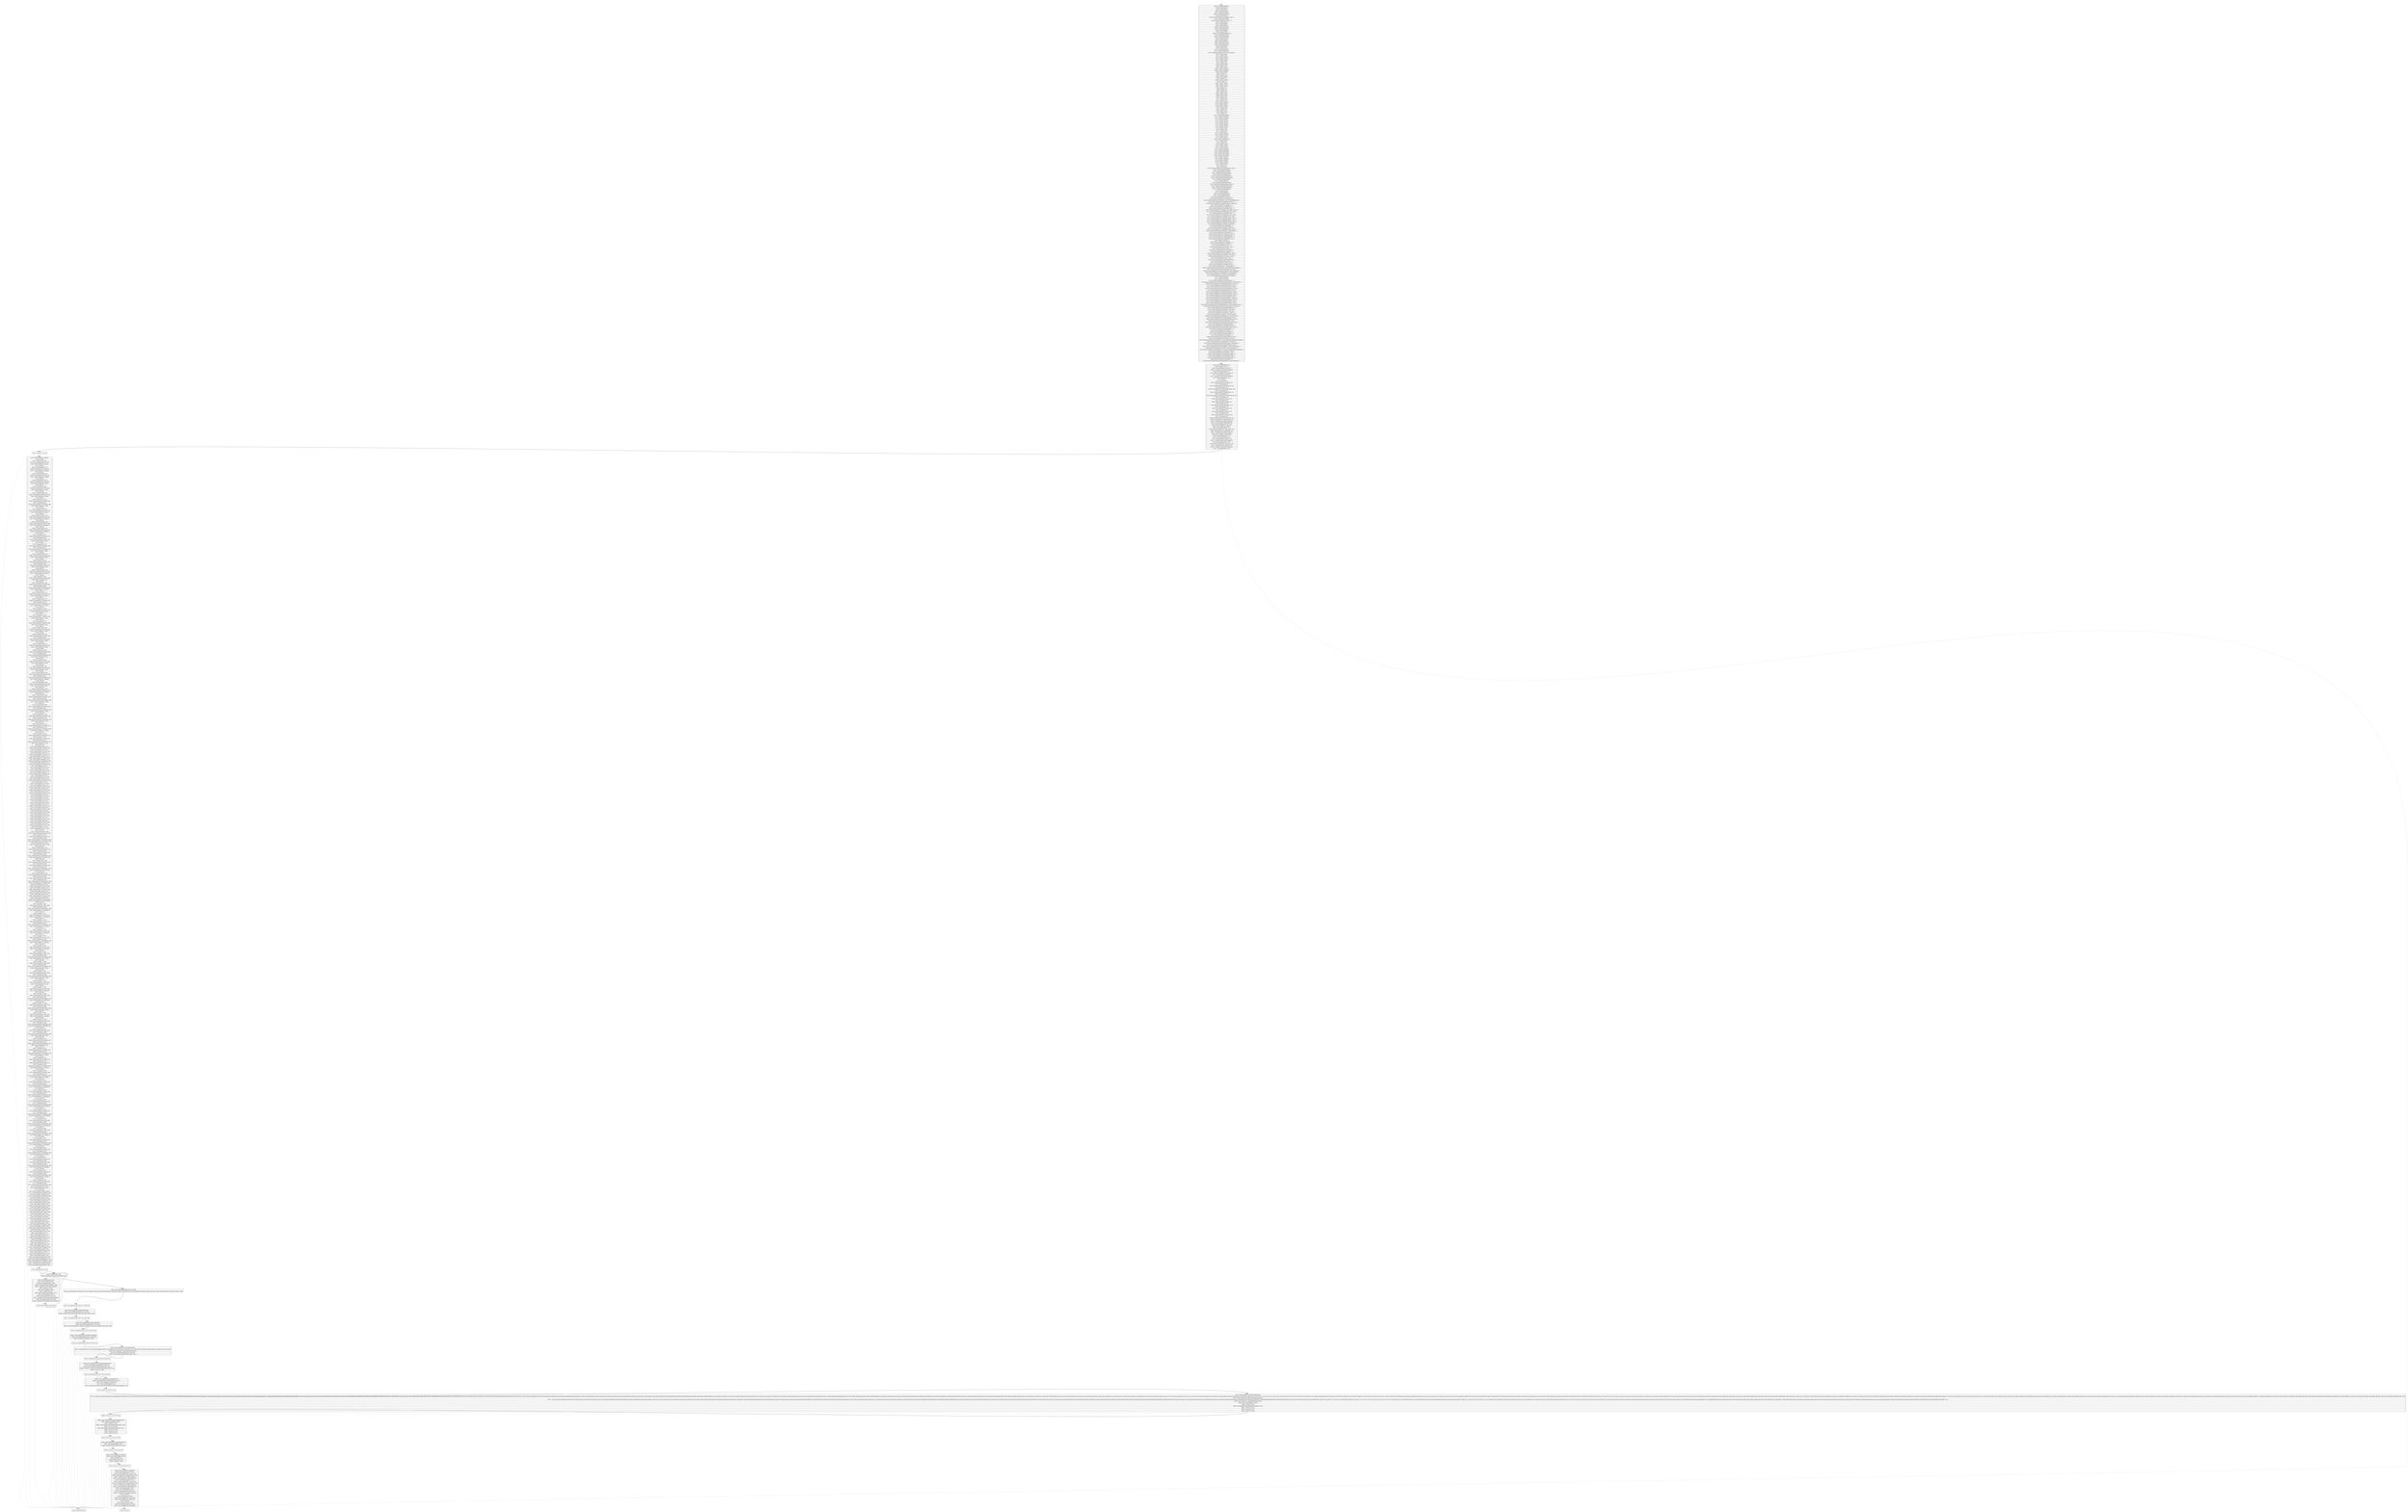 digraph {
rankdir="TD"
BB_entry282[shape=none,label=""];
BB_entry282 -> BB7537 [tailport=s, headport=n, headlabel="    7537"]
BB7537 [shape=record label="{22043: constant[undefined,v1]|22044: vardecl['options']|22045: vardecl['input']|22046: vardecl['inputLen']|22047: vardecl['sourceFile']|22048: vardecl['defaultOptions']|22049: vardecl['isArray']|22050: function-decl[function setOptions ( opts ),-]|22051: vardecl['getLineInfo']|22052: function-decl[function Token ( ),-]|22053: vardecl['tokPos']|22054: vardecl['tokStart']|22055: vardecl['tokEnd']|22056: vardecl['tokStartLoc']|22057: vardecl['tokEndLoc']|22058: vardecl['tokType']|22059: vardecl['tokVal']|22060: vardecl['tokRegexpAllowed']|22061: vardecl['tokCurLine']|22062: vardecl['tokLineStart']|22063: vardecl['lastStart']|22064: vardecl['lastEnd']|22065: vardecl['lastEndLoc']|22066: vardecl['inFunction']|22067: vardecl['inGenerator']|22068: vardecl['labels']|22069: vardecl['strict']|22070: vardecl['metParenL']|22071: vardecl['inTemplate']|22072: function-decl[function raise ( pos message ),-]|22073: vardecl['empty']|22074: vardecl['_num']|22075: vardecl['_regexp']|22076: vardecl['_string']|22077: vardecl['_name']|22078: vardecl['_eof']|22079: vardecl['_break']|22080: vardecl['_case']|22081: vardecl['_catch']|22082: vardecl['_continue']|22083: vardecl['_debugger']|22084: vardecl['_default']|22085: vardecl['_do']|22086: vardecl['_else']|22087: vardecl['_finally']|22088: vardecl['_for']|22089: vardecl['_function']|22090: vardecl['_if']|22091: vardecl['_return']|22092: vardecl['_switch']|22093: vardecl['_throw']|22094: vardecl['_try']|22095: vardecl['_var']|22096: vardecl['_let']|22097: vardecl['_const']|22098: vardecl['_while']|22099: vardecl['_with']|22100: vardecl['_new']|22101: vardecl['_this']|22102: vardecl['_class']|22103: vardecl['_extends']|22104: vardecl['_export']|22105: vardecl['_import']|22106: vardecl['_yield']|22107: vardecl['_null']|22108: vardecl['_true']|22109: vardecl['_false']|22110: vardecl['_in']|22111: vardecl['keywordTypes']|22112: vardecl['_bracketL']|22113: vardecl['_bracketR']|22114: vardecl['_braceL']|22115: vardecl['_braceR']|22116: vardecl['_parenL']|22117: vardecl['_parenR']|22118: vardecl['_comma']|22119: vardecl['_semi']|22120: vardecl['_colon']|22121: vardecl['_dot']|22122: vardecl['_ellipsis']|22123: vardecl['_question']|22124: vardecl['_arrow']|22125: vardecl['_bquote']|22126: vardecl['_dollarBraceL']|22127: vardecl['_slash']|22128: vardecl['_eq']|22129: vardecl['_assign']|22130: vardecl['_incDec']|22131: vardecl['_prefix']|22132: vardecl['_logicalOR']|22133: vardecl['_logicalAND']|22134: vardecl['_bitwiseOR']|22135: vardecl['_bitwiseXOR']|22136: vardecl['_bitwiseAND']|22137: vardecl['_equality']|22138: vardecl['_relational']|22139: vardecl['_bitShift']|22140: vardecl['_plusMin']|22141: vardecl['_modulo']|22142: vardecl['_star']|22143: vardecl['kw']|22144: function-decl[function makePredicate ( words ),-]|22145: vardecl['isReservedWord3']|22146: vardecl['isReservedWord5']|22147: vardecl['isStrictReservedWord']|22148: vardecl['isStrictBadIdWord']|22149: vardecl['ecma5AndLessKeywords']|22150: vardecl['isEcma5AndLessKeyword']|22151: vardecl['isEcma6Keyword']|22152: vardecl['isKeyword']|22153: vardecl['nonASCIIwhitespace']|22154: vardecl['nonASCIIidentifierStartChars']|22155: vardecl['nonASCIIidentifierChars']|22156: vardecl['nonASCIIidentifierStart']|22157: vardecl['nonASCIIidentifier']|22158: vardecl['newline']|22159: vardecl['lineBreak']|22160: vardecl['isIdentifierStart']|22161: vardecl['isIdentifierChar']|22162: function-decl[function Position ( ),-]|22163: function-decl[function initTokenState ( ),-]|22164: function-decl[function finishToken ( type val shouldSkipSpace ),-]|22165: function-decl[function skipBlockComment ( ),-]|22166: function-decl[function skipLineComment ( startSkip ),-]|22167: function-decl[function skipSpace ( ),-]|22168: function-decl[function readToken_dot ( ),-]|22169: function-decl[function readToken_slash ( ),-]|22170: function-decl[function readToken_mult_modulo ( code ),-]|22171: function-decl[function readToken_pipe_amp ( code ),-]|22172: function-decl[function readToken_caret ( ),-]|22173: function-decl[function readToken_plus_min ( code ),-]|22174: function-decl[function readToken_lt_gt ( code ),-]|22175: function-decl[function readToken_eq_excl ( code ),-]|22176: function-decl[function getTemplateToken ( code ),-]|22177: function-decl[function getTokenFromCode ( code ),-]|22178: function-decl[function readToken ( forceRegexp ),-]|22179: function-decl[function finishOp ( type size ),-]|22180: function-decl[function readRegexp ( ),-]|22181: function-decl[function readInt ( radix len ),-]|22182: function-decl[function readRadixNumber ( radix ),-]|22183: function-decl[function readNumber ( startsWithDot ),-]|22184: function-decl[function readCodePoint ( ),-]|22185: function-decl[function readString ( quote ),-]|22186: function-decl[function readTmplString ( ),-]|22187: function-decl[function readEscapedChar ( ),-]|22188: function-decl[function readHexChar ( len ),-]|22189: vardecl['containsEsc']|22190: function-decl[function readWord1 ( ),-]|22191: function-decl[function readWord ( ),-]|22192: function-decl[function next ( ),-]|22193: function-decl[function setStrict ( strct ),-]|22194: function-decl[function Node ( ),-]|22195: function-decl[function SourceLocation ( ),-]|22196: function-decl[function startNode ( ),-]|22197: function-decl[function startNodeFrom ( other ),-]|22198: function-decl[function finishNode ( node type ),-]|22199: function-decl[function isUseStrict ( stmt ),-]|22200: function-decl[function eat ( type ),-]|22201: function-decl[function canInsertSemicolon ( ),-]|22202: function-decl[function semicolon ( ),-]|22203: function-decl[function expect ( type ),-]|22204: function-decl[function unexpected ( pos ),-]|22205: function-decl[function has ( obj propName ),-]|22206: function-decl[function toAssignable ( node allowSpread checkType ),-]|22207: function-decl[function checkSpreadAssign ( node ),-]|22208: function-decl[function checkFunctionParam ( param nameHash ),-]|22209: function-decl[function checkPropClash ( prop propHash ),-]|22210: function-decl[function checkLVal ( expr isBinding ),-]|22211: function-decl[function parseTopLevel ( program ),-]|22212: vardecl['loopLabel']|22213: vardecl['switchLabel']|22214: function-decl[function parseStatement ( ),-]|22215: function-decl[function parseBreakContinueStatement ( node keyword ),-]|22216: function-decl[function parseDebuggerStatement ( node ),-]|22217: function-decl[function parseDoStatement ( node ),-]|22218: function-decl[function parseForStatement ( node ),-]|22219: function-decl[function parseFunctionStatement ( node ),-]|22220: function-decl[function parseIfStatement ( node ),-]|22221: function-decl[function parseReturnStatement ( node ),-]|22222: function-decl[function parseSwitchStatement ( node ),-]|22223: function-decl[function parseThrowStatement ( node ),-]|22224: function-decl[function parseTryStatement ( node ),-]|22225: function-decl[function parseVarStatement ( node kind ),-]|22226: function-decl[function parseWhileStatement ( node ),-]|22227: function-decl[function parseWithStatement ( node ),-]|22228: function-decl[function parseEmptyStatement ( node ),-]|22229: function-decl[function parseLabeledStatement ( node maybeName expr ),-]|22230: function-decl[function parseExpressionStatement ( node expr ),-]|22231: function-decl[function parseParenExpression ( ),-]|22232: function-decl[function parseBlock ( allowStrict ),-]|22233: function-decl[function parseFor ( node init ),-]|22234: function-decl[function parseForIn ( node init ),-]|22235: function-decl[function parseVar ( node noIn kind ),-]|22236: function-decl[function parseExpression ( noComma noIn ),-]|22237: function-decl[function parseMaybeAssign ( noIn ),-]|22238: function-decl[function parseMaybeConditional ( noIn ),-]|22239: function-decl[function parseExprOps ( noIn ),-]|22240: function-decl[function parseExprOp ( left minPrec noIn ),-]|22241: function-decl[function parseMaybeUnary ( ),-]|22242: function-decl[function parseExprSubscripts ( ),-]|22243: function-decl[function parseSubscripts ( base noCalls ),-]|22244: function-decl[function parseExprAtom ( ),-]|22245: function-decl[function parseNew ( ),-]|22246: function-decl[function parseSpread ( ),-]|22247: function-decl[function parseTemplate ( ),-]|22248: function-decl[function parseObj ( ),-]|22249: function-decl[function parsePropertyName ( prop ),-]|22250: function-decl[function initFunction ( node ),-]|22251: function-decl[function parseFunction ( node isStatement allowExpressionBody ),-]|22252: function-decl[function parseMethod ( isGenerator ),-]|22253: function-decl[function parseArrowExpression ( node params ),-]|22254: function-decl[function parseFunctionParams ( node ),-]|22255: function-decl[function parseFunctionBody ( node allowExpression ),-]|22256: function-decl[function parseClass ( node isStatement ),-]|22257: function-decl[function parseExprList ( close allowTrailingComma allowEmpty ),-]|22258: function-decl[function parseIdent ( liberal ),-]|22259: function-decl[function parseExport ( node ),-]|22260: function-decl[function parseExportSpecifiers ( ),-]|22261: function-decl[function parseImport ( node ),-]|22262: function-decl[function parseImportSpecifiers ( ),-]|22263: function-decl[function parseYield ( ),-]|22264: function-decl[function parseComprehension ( node isGenerator ),-]}" ] 
BB7537 -> BB7538 [tailport=s, headport=n, headlabel="      7538"]
BB7538 [shape=record label="{22265: read-variable['exports',v3,-]|22266: constant[\"0.8.0\",v2]|22267: write-property[v3,'version',v2]|22268: \<variable-non-null-undef\>['exports']*|22269: read-variable['exports',v5,-]|22270: function-expr[function ( inpt opts ),v4]|22271: write-property[v5,'parse',v4]|22272: \<variable-non-null-undef\>['exports']*|22273: read-variable['exports',v7,-]|22274: new[v6]|22275: constant[5.0,v8]|22276: write-property[v6,'ecmaVersion',v8]|22277: constant[false,v9]|22278: write-property[v6,'strictSemicolons',v9]|22279: constant[true,v10]|22280: write-property[v6,'allowTrailingCommas',v10]|22281: constant[false,v11]|22282: write-property[v6,'forbidReserved',v11]|22283: constant[false,v12]|22284: write-property[v6,'allowReturnOutsideFunction',v12]|22285: constant[false,v13]|22286: write-property[v6,'locations',v13]|22287: constant[null,v14]|22288: write-property[v6,'onToken',v14]|22289: constant[null,v15]|22290: write-property[v6,'onComment',v15]|22291: constant[false,v16]|22292: write-property[v6,'ranges',v16]|22293: constant[null,v17]|22294: write-property[v6,'program',v17]|22295: constant[null,v18]|22296: write-property[v6,'sourceFile',v18]|22297: constant[null,v19]|22298: write-property[v6,'directSourceFile',v19]|22299: write-property[v7,'defaultOptions',v6]|22300: \<variable-non-null-undef\>['exports']|22301: write-variable[v6,'defaultOptions']*|22302: function-expr[function ( obj ),v20]|22303: write-variable[v20,'isArray']*|22304: read-variable['exports',v22,-]|22305: function-expr[function ( input offset ),v21]|22306: write-property[v22,'getLineInfo',v21]|22307: \<variable-non-null-undef\>['exports']|22308: write-variable[v21,'getLineInfo']*|22309: read-variable['exports',v24,-]|22310: read-variable['Token',v23,-]|22311: write-property[v24,'Token',v23]|22312: \<variable-non-null-undef\>['exports']*|22313: read-variable['exports',v26,-]|22314: function-expr[function ( inpt opts ),v25]|22315: write-property[v26,'tokenize',v25]|22316: \<variable-non-null-undef\>['exports']*|22317: read-variable['Array',v28,-]}" ] 
BB7538 -> BB7539 [tailport=s, headport=n, headlabel="      7539"]
BB7538 -> BB7569 [tailport=s, headport=n, color=gray, headlabel="      7569"]
BB7539 [shape=record label="{22318: construct [-,v28,v27]}" ] 
BB7539 -> BB7540 [tailport=s, headport=n, headlabel="      7540"]
BB7539 -> BB7569 [tailport=s, headport=n, color=gray]
BB7540 [shape=record label="{22319: write-variable[v27,'empty']*|22320: new[v29]|22321: constant[\"num\",v30]|22322: write-property[v29,'type',v30]|22323: write-variable[v29,'_num']*|22324: new[v31]|22325: constant[\"regexp\",v32]|22326: write-property[v31,'type',v32]|22327: write-variable[v31,'_regexp']*|22328: new[v33]|22329: constant[\"string\",v34]|22330: write-property[v33,'type',v34]|22331: write-variable[v33,'_string']*|22332: new[v35]|22333: constant[\"name\",v36]|22334: write-property[v35,'type',v36]|22335: write-variable[v35,'_name']*|22336: new[v37]|22337: constant[\"eof\",v38]|22338: write-property[v37,'type',v38]|22339: write-variable[v37,'_eof']*|22340: new[v39]|22341: constant[\"break\",v40]|22342: write-property[v39,'keyword',v40]|22343: write-variable[v39,'_break']*|22344: new[v41]|22345: constant[\"case\",v42]|22346: write-property[v41,'keyword',v42]|22347: constant[true,v43]|22348: write-property[v41,'beforeExpr',v43]|22349: write-variable[v41,'_case']*|22350: new[v44]|22351: constant[\"catch\",v45]|22352: write-property[v44,'keyword',v45]|22353: write-variable[v44,'_catch']*|22354: new[v46]|22355: constant[\"continue\",v47]|22356: write-property[v46,'keyword',v47]|22357: write-variable[v46,'_continue']*|22358: new[v48]|22359: constant[\"debugger\",v49]|22360: write-property[v48,'keyword',v49]|22361: write-variable[v48,'_debugger']*|22362: new[v50]|22363: constant[\"default\",v51]|22364: write-property[v50,'keyword',v51]|22365: write-variable[v50,'_default']*|22366: new[v52]|22367: constant[\"do\",v53]|22368: write-property[v52,'keyword',v53]|22369: constant[true,v54]|22370: write-property[v52,'isLoop',v54]|22371: write-variable[v52,'_do']*|22372: new[v55]|22373: constant[\"else\",v56]|22374: write-property[v55,'keyword',v56]|22375: constant[true,v57]|22376: write-property[v55,'beforeExpr',v57]|22377: write-variable[v55,'_else']*|22378: new[v58]|22379: constant[\"finally\",v59]|22380: write-property[v58,'keyword',v59]|22381: write-variable[v58,'_finally']*|22382: new[v60]|22383: constant[\"for\",v61]|22384: write-property[v60,'keyword',v61]|22385: constant[true,v62]|22386: write-property[v60,'isLoop',v62]|22387: write-variable[v60,'_for']*|22388: new[v63]|22389: constant[\"function\",v64]|22390: write-property[v63,'keyword',v64]|22391: write-variable[v63,'_function']*|22392: new[v65]|22393: constant[\"if\",v66]|22394: write-property[v65,'keyword',v66]|22395: write-variable[v65,'_if']*|22396: new[v67]|22397: constant[\"return\",v68]|22398: write-property[v67,'keyword',v68]|22399: constant[true,v69]|22400: write-property[v67,'beforeExpr',v69]|22401: write-variable[v67,'_return']*|22402: new[v70]|22403: constant[\"switch\",v71]|22404: write-property[v70,'keyword',v71]|22405: write-variable[v70,'_switch']*|22406: new[v72]|22407: constant[\"throw\",v73]|22408: write-property[v72,'keyword',v73]|22409: constant[true,v74]|22410: write-property[v72,'beforeExpr',v74]|22411: write-variable[v72,'_throw']*|22412: new[v75]|22413: constant[\"try\",v76]|22414: write-property[v75,'keyword',v76]|22415: write-variable[v75,'_try']*|22416: new[v77]|22417: constant[\"var\",v78]|22418: write-property[v77,'keyword',v78]|22419: write-variable[v77,'_var']*|22420: new[v79]|22421: constant[\"let\",v80]|22422: write-property[v79,'keyword',v80]|22423: write-variable[v79,'_let']*|22424: new[v81]|22425: constant[\"const\",v82]|22426: write-property[v81,'keyword',v82]|22427: write-variable[v81,'_const']*|22428: new[v83]|22429: constant[\"while\",v84]|22430: write-property[v83,'keyword',v84]|22431: constant[true,v85]|22432: write-property[v83,'isLoop',v85]|22433: write-variable[v83,'_while']*|22434: new[v86]|22435: constant[\"with\",v87]|22436: write-property[v86,'keyword',v87]|22437: write-variable[v86,'_with']*|22438: new[v88]|22439: constant[\"new\",v89]|22440: write-property[v88,'keyword',v89]|22441: constant[true,v90]|22442: write-property[v88,'beforeExpr',v90]|22443: write-variable[v88,'_new']*|22444: new[v91]|22445: constant[\"this\",v92]|22446: write-property[v91,'keyword',v92]|22447: write-variable[v91,'_this']*|22448: new[v93]|22449: constant[\"class\",v94]|22450: write-property[v93,'keyword',v94]|22451: write-variable[v93,'_class']*|22452: new[v95]|22453: constant[\"extends\",v96]|22454: write-property[v95,'keyword',v96]|22455: constant[true,v97]|22456: write-property[v95,'beforeExpr',v97]|22457: write-variable[v95,'_extends']*|22458: new[v98]|22459: constant[\"export\",v99]|22460: write-property[v98,'keyword',v99]|22461: write-variable[v98,'_export']*|22462: new[v100]|22463: constant[\"import\",v101]|22464: write-property[v100,'keyword',v101]|22465: write-variable[v100,'_import']*|22466: new[v102]|22467: constant[\"yield\",v103]|22468: write-property[v102,'keyword',v103]|22469: constant[true,v104]|22470: write-property[v102,'beforeExpr',v104]|22471: write-variable[v102,'_yield']*|22472: new[v105]|22473: constant[\"null\",v106]|22474: write-property[v105,'keyword',v106]|22475: constant[null,v107]|22476: write-property[v105,'atomValue',v107]|22477: write-variable[v105,'_null']*|22478: new[v108]|22479: constant[\"true\",v109]|22480: write-property[v108,'keyword',v109]|22481: constant[true,v110]|22482: write-property[v108,'atomValue',v110]|22483: write-variable[v108,'_true']*|22484: new[v111]|22485: constant[\"false\",v112]|22486: write-property[v111,'keyword',v112]|22487: constant[false,v113]|22488: write-property[v111,'atomValue',v113]|22489: write-variable[v111,'_false']*|22490: new[v114]|22491: constant[\"in\",v115]|22492: write-property[v114,'keyword',v115]|22493: constant[7.0,v116]|22494: write-property[v114,'binop',v116]|22495: constant[true,v117]|22496: write-property[v114,'beforeExpr',v117]|22497: write-variable[v114,'_in']*|22498: new[v118]|22499: read-variable['_break',v119,-]|22500: write-property[v118,'break',v119]|22501: read-variable['_case',v120,-]|22502: write-property[v118,'case',v120]|22503: read-variable['_catch',v121,-]|22504: write-property[v118,'catch',v121]|22505: read-variable['_continue',v122,-]|22506: write-property[v118,'continue',v122]|22507: read-variable['_debugger',v123,-]|22508: write-property[v118,'debugger',v123]|22509: read-variable['_default',v124,-]|22510: write-property[v118,'default',v124]|22511: read-variable['_do',v125,-]|22512: write-property[v118,'do',v125]|22513: read-variable['_else',v126,-]|22514: write-property[v118,'else',v126]|22515: read-variable['_finally',v127,-]|22516: write-property[v118,'finally',v127]|22517: read-variable['_for',v128,-]|22518: write-property[v118,'for',v128]|22519: read-variable['_function',v129,-]|22520: write-property[v118,'function',v129]|22521: read-variable['_if',v130,-]|22522: write-property[v118,'if',v130]|22523: read-variable['_return',v131,-]|22524: write-property[v118,'return',v131]|22525: read-variable['_switch',v132,-]|22526: write-property[v118,'switch',v132]|22527: read-variable['_throw',v133,-]|22528: write-property[v118,'throw',v133]|22529: read-variable['_try',v134,-]|22530: write-property[v118,'try',v134]|22531: read-variable['_var',v135,-]|22532: write-property[v118,'var',v135]|22533: read-variable['_let',v136,-]|22534: write-property[v118,'let',v136]|22535: read-variable['_const',v137,-]|22536: write-property[v118,'const',v137]|22537: read-variable['_while',v138,-]|22538: write-property[v118,'while',v138]|22539: read-variable['_with',v139,-]|22540: write-property[v118,'with',v139]|22541: read-variable['_null',v140,-]|22542: write-property[v118,'null',v140]|22543: read-variable['_true',v141,-]|22544: write-property[v118,'true',v141]|22545: read-variable['_false',v142,-]|22546: write-property[v118,'false',v142]|22547: read-variable['_new',v143,-]|22548: write-property[v118,'new',v143]|22549: read-variable['_in',v144,-]|22550: write-property[v118,'in',v144]|22551: new[v145]|22552: constant[\"instanceof\",v146]|22553: write-property[v145,'keyword',v146]|22554: constant[7.0,v147]|22555: write-property[v145,'binop',v147]|22556: constant[true,v148]|22557: write-property[v145,'beforeExpr',v148]|22558: write-property[v118,'instanceof',v145]|22559: read-variable['_this',v149,-]|22560: write-property[v118,'this',v149]|22561: new[v150]|22562: constant[\"typeof\",v151]|22563: write-property[v150,'keyword',v151]|22564: constant[true,v152]|22565: write-property[v150,'prefix',v152]|22566: constant[true,v153]|22567: write-property[v150,'beforeExpr',v153]|22568: write-property[v118,'typeof',v150]|22569: new[v154]|22570: constant[\"void\",v155]|22571: write-property[v154,'keyword',v155]|22572: constant[true,v156]|22573: write-property[v154,'prefix',v156]|22574: constant[true,v157]|22575: write-property[v154,'beforeExpr',v157]|22576: write-property[v118,'void',v154]|22577: new[v158]|22578: constant[\"delete\",v159]|22579: write-property[v158,'keyword',v159]|22580: constant[true,v160]|22581: write-property[v158,'prefix',v160]|22582: constant[true,v161]|22583: write-property[v158,'beforeExpr',v161]|22584: write-property[v118,'delete',v158]|22585: read-variable['_class',v162,-]|22586: write-property[v118,'class',v162]|22587: read-variable['_extends',v163,-]|22588: write-property[v118,'extends',v163]|22589: read-variable['_export',v164,-]|22590: write-property[v118,'export',v164]|22591: read-variable['_import',v165,-]|22592: write-property[v118,'import',v165]|22593: read-variable['_yield',v166,-]|22594: write-property[v118,'yield',v166]|22595: write-variable[v118,'keywordTypes']*|22596: new[v167]|22597: constant[\"[\",v168]|22598: write-property[v167,'type',v168]|22599: constant[true,v169]|22600: write-property[v167,'beforeExpr',v169]|22601: write-variable[v167,'_bracketL']*|22602: new[v170]|22603: constant[\"]\",v171]|22604: write-property[v170,'type',v171]|22605: write-variable[v170,'_bracketR']*|22606: new[v172]|22607: constant[\"\\\{\",v173]|22608: write-property[v172,'type',v173]|22609: constant[true,v174]|22610: write-property[v172,'beforeExpr',v174]|22611: write-variable[v172,'_braceL']*|22612: new[v175]|22613: constant[\"\\\}\",v176]|22614: write-property[v175,'type',v176]|22615: write-variable[v175,'_braceR']*|22616: new[v177]|22617: constant[\"(\",v178]|22618: write-property[v177,'type',v178]|22619: constant[true,v179]|22620: write-property[v177,'beforeExpr',v179]|22621: write-variable[v177,'_parenL']*|22622: new[v180]|22623: constant[\")\",v181]|22624: write-property[v180,'type',v181]|22625: write-variable[v180,'_parenR']*|22626: new[v182]|22627: constant[\",\",v183]|22628: write-property[v182,'type',v183]|22629: constant[true,v184]|22630: write-property[v182,'beforeExpr',v184]|22631: write-variable[v182,'_comma']*|22632: new[v185]|22633: constant[\";\",v186]|22634: write-property[v185,'type',v186]|22635: constant[true,v187]|22636: write-property[v185,'beforeExpr',v187]|22637: write-variable[v185,'_semi']*|22638: new[v188]|22639: constant[\":\",v189]|22640: write-property[v188,'type',v189]|22641: constant[true,v190]|22642: write-property[v188,'beforeExpr',v190]|22643: write-variable[v188,'_colon']*|22644: new[v191]|22645: constant[\".\",v192]|22646: write-property[v191,'type',v192]|22647: write-variable[v191,'_dot']*|22648: new[v193]|22649: constant[\"...\",v194]|22650: write-property[v193,'type',v194]|22651: write-variable[v193,'_ellipsis']*|22652: new[v195]|22653: constant[\"?\",v196]|22654: write-property[v195,'type',v196]|22655: constant[true,v197]|22656: write-property[v195,'beforeExpr',v197]|22657: write-variable[v195,'_question']*|22658: new[v198]|22659: constant[\"=\\\>\",v199]|22660: write-property[v198,'type',v199]|22661: constant[true,v200]|22662: write-property[v198,'beforeExpr',v200]|22663: write-variable[v198,'_arrow']*|22664: new[v201]|22665: constant[\"`\",v202]|22666: write-property[v201,'type',v202]|22667: write-variable[v201,'_bquote']*|22668: new[v203]|22669: constant[\"$\\\{\",v204]|22670: write-property[v203,'type',v204]|22671: constant[true,v205]|22672: write-property[v203,'beforeExpr',v205]|22673: write-variable[v203,'_dollarBraceL']*|22674: new[v206]|22675: constant[10.0,v207]|22676: write-property[v206,'binop',v207]|22677: constant[true,v208]|22678: write-property[v206,'beforeExpr',v208]|22679: write-variable[v206,'_slash']*|22680: new[v209]|22681: constant[true,v210]|22682: write-property[v209,'isAssign',v210]|22683: constant[true,v211]|22684: write-property[v209,'beforeExpr',v211]|22685: write-variable[v209,'_eq']*|22686: new[v212]|22687: constant[true,v213]|22688: write-property[v212,'isAssign',v213]|22689: constant[true,v214]|22690: write-property[v212,'beforeExpr',v214]|22691: write-variable[v212,'_assign']*|22692: new[v215]|22693: constant[true,v216]|22694: write-property[v215,'postfix',v216]|22695: constant[true,v217]|22696: write-property[v215,'prefix',v217]|22697: constant[true,v218]|22698: write-property[v215,'isUpdate',v218]|22699: write-variable[v215,'_incDec']*|22700: new[v219]|22701: constant[true,v220]|22702: write-property[v219,'prefix',v220]|22703: constant[true,v221]|22704: write-property[v219,'beforeExpr',v221]|22705: write-variable[v219,'_prefix']*|22706: new[v222]|22707: constant[1.0,v223]|22708: write-property[v222,'binop',v223]|22709: constant[true,v224]|22710: write-property[v222,'beforeExpr',v224]|22711: write-variable[v222,'_logicalOR']*|22712: new[v225]|22713: constant[2.0,v226]|22714: write-property[v225,'binop',v226]|22715: constant[true,v227]|22716: write-property[v225,'beforeExpr',v227]|22717: write-variable[v225,'_logicalAND']*|22718: new[v228]|22719: constant[3.0,v229]|22720: write-property[v228,'binop',v229]|22721: constant[true,v230]|22722: write-property[v228,'beforeExpr',v230]|22723: write-variable[v228,'_bitwiseOR']*|22724: new[v231]|22725: constant[4.0,v232]|22726: write-property[v231,'binop',v232]|22727: constant[true,v233]|22728: write-property[v231,'beforeExpr',v233]|22729: write-variable[v231,'_bitwiseXOR']*|22730: new[v234]|22731: constant[5.0,v235]|22732: write-property[v234,'binop',v235]|22733: constant[true,v236]|22734: write-property[v234,'beforeExpr',v236]|22735: write-variable[v234,'_bitwiseAND']*|22736: new[v237]|22737: constant[6.0,v238]|22738: write-property[v237,'binop',v238]|22739: constant[true,v239]|22740: write-property[v237,'beforeExpr',v239]|22741: write-variable[v237,'_equality']*|22742: new[v240]|22743: constant[7.0,v241]|22744: write-property[v240,'binop',v241]|22745: constant[true,v242]|22746: write-property[v240,'beforeExpr',v242]|22747: write-variable[v240,'_relational']*|22748: new[v243]|22749: constant[8.0,v244]|22750: write-property[v243,'binop',v244]|22751: constant[true,v245]|22752: write-property[v243,'beforeExpr',v245]|22753: write-variable[v243,'_bitShift']*|22754: new[v246]|22755: constant[9.0,v247]|22756: write-property[v246,'binop',v247]|22757: constant[true,v248]|22758: write-property[v246,'prefix',v248]|22759: constant[true,v249]|22760: write-property[v246,'beforeExpr',v249]|22761: write-variable[v246,'_plusMin']*|22762: new[v250]|22763: constant[10.0,v251]|22764: write-property[v250,'binop',v251]|22765: constant[true,v252]|22766: write-property[v250,'beforeExpr',v252]|22767: write-variable[v250,'_modulo']*|22768: new[v253]|22769: constant[10.0,v254]|22770: write-property[v253,'binop',v254]|22771: constant[true,v255]|22772: write-property[v253,'beforeExpr',v255]|22773: write-variable[v253,'_star']*|22774: read-variable['exports',v257,-]|22775: new[v256]|22776: read-variable['_bracketL',v258,-]|22777: write-property[v256,'bracketL',v258]|22778: read-variable['_bracketR',v259,-]|22779: write-property[v256,'bracketR',v259]|22780: read-variable['_braceL',v260,-]|22781: write-property[v256,'braceL',v260]|22782: read-variable['_braceR',v261,-]|22783: write-property[v256,'braceR',v261]|22784: read-variable['_parenL',v262,-]|22785: write-property[v256,'parenL',v262]|22786: read-variable['_parenR',v263,-]|22787: write-property[v256,'parenR',v263]|22788: read-variable['_comma',v264,-]|22789: write-property[v256,'comma',v264]|22790: read-variable['_semi',v265,-]|22791: write-property[v256,'semi',v265]|22792: read-variable['_colon',v266,-]|22793: write-property[v256,'colon',v266]|22794: read-variable['_dot',v267,-]|22795: write-property[v256,'dot',v267]|22796: read-variable['_ellipsis',v268,-]|22797: write-property[v256,'ellipsis',v268]|22798: read-variable['_question',v269,-]|22799: write-property[v256,'question',v269]|22800: read-variable['_slash',v270,-]|22801: write-property[v256,'slash',v270]|22802: read-variable['_eq',v271,-]|22803: write-property[v256,'eq',v271]|22804: read-variable['_name',v272,-]|22805: write-property[v256,'name',v272]|22806: read-variable['_eof',v273,-]|22807: write-property[v256,'eof',v273]|22808: read-variable['_num',v274,-]|22809: write-property[v256,'num',v274]|22810: read-variable['_regexp',v275,-]|22811: write-property[v256,'regexp',v275]|22812: read-variable['_string',v276,-]|22813: write-property[v256,'string',v276]|22814: read-variable['_arrow',v277,-]|22815: write-property[v256,'arrow',v277]|22816: read-variable['_bquote',v278,-]|22817: write-property[v256,'bquote',v278]|22818: read-variable['_dollarBraceL',v279,-]|22819: write-property[v256,'dollarBraceL',v279]|22820: write-property[v257,'tokTypes',v256]|22821: \<variable-non-null-undef\>['exports']*|22822: read-variable['keywordTypes',v281,-]}" ] 
BB7540 -> BB7541 [tailport=s, headport=n, headlabel="      7541"]
BB7540 -> BB7569 [tailport=s, headport=n, color=gray]
BB7541 [shape=record label="{22823: begin-for-in[v281,v282]}" ] 
BB7541 -> BB7542 [tailport=s, headport=n, headlabel="      7542"]
BB7541 -> BB7569 [tailport=s, headport=n, color=gray]
BB7542 [shape=record label="{22824: has-next[v282,v283]|22825: if[v283](true-block:7543,false-block:7545)}" ] 
BB7542 -> BB7543 [tailport=s, headport=n, headlabel="      7543"]
BB7542 -> BB7545 [tailport=s, headport=n, headlabel="      7545"]
BB7543 [shape=record label="{22826: next-property[v282,v284]|22827: write-variable[v284,'kw']|22828: read-variable['exports',v288,-]|22829: read-property[v288,'tokTypes',v286]|22830: \<variable-non-null-undef\>['exports']|22831: constant[\"_\",v289]|22832: read-variable['kw',v290,-]|22833: +[v289,v290,v287]|22834: read-variable['keywordTypes',v291,-]|22835: read-variable['kw',v292,-]|22836: read-property[v291,v292,v285]|22837: \<variable-non-null-undef\>['keywordTypes']|22838: write-property[v286,v287,v285]|22839: \<property-non-null-undef\>[v288,'tokTypes']*}" ] 
BB7543 -> BB7544 [tailport=s, headport=n, headlabel="      7544"]
BB7543 -> BB7569 [tailport=s, headport=n, color=gray]
BB7544 [shape=record label="{22840: end-for-in(begin-node:22823)}" ] 
BB7544 -> BB7542 [tailport=s, headport=n]
BB7545 [shape=record label="{22841: read-variable['makePredicate',v287,v286]|22842: constant[\"abstract boolean byte char class double enum export extends final float goto implements import int interface long native package private protected public short static super synchronized throws transient volatile\",v288]}" ] 
BB7545 -> BB7546 [tailport=s, headport=n, headlabel="      7546"]
BB7545 -> BB7569 [tailport=s, headport=n, color=gray]
BB7546 [shape=record label="{22843: call-makePredicate [v286,v287,v288,v285]}" ] 
BB7546 -> BB7547 [tailport=s, headport=n, headlabel="      7547"]
BB7546 -> BB7569 [tailport=s, headport=n, color=gray]
BB7547 [shape=record label="{22844: write-variable[v285,'isReservedWord3']*|22845: read-variable['makePredicate',v291,v290]|22846: constant[\"class enum extends super const export import\",v292]}" ] 
BB7547 -> BB7548 [tailport=s, headport=n, headlabel="      7548"]
BB7547 -> BB7569 [tailport=s, headport=n, color=gray]
BB7548 [shape=record label="{22847: call-makePredicate [v290,v291,v292,v289]}" ] 
BB7548 -> BB7549 [tailport=s, headport=n, headlabel="      7549"]
BB7548 -> BB7569 [tailport=s, headport=n, color=gray]
BB7549 [shape=record label="{22848: write-variable[v289,'isReservedWord5']*|22849: read-variable['makePredicate',v295,v294]|22850: constant[\"implements interface let package private protected public static yield\",v296]}" ] 
BB7549 -> BB7550 [tailport=s, headport=n, headlabel="      7550"]
BB7549 -> BB7569 [tailport=s, headport=n, color=gray]
BB7550 [shape=record label="{22851: call-makePredicate [v294,v295,v296,v293]}" ] 
BB7550 -> BB7551 [tailport=s, headport=n, headlabel="      7551"]
BB7550 -> BB7569 [tailport=s, headport=n, color=gray]
BB7551 [shape=record label="{22852: write-variable[v293,'isStrictReservedWord']*|22853: read-variable['makePredicate',v299,v298]|22854: constant[\"eval arguments\",v300]}" ] 
BB7551 -> BB7552 [tailport=s, headport=n, headlabel="      7552"]
BB7551 -> BB7569 [tailport=s, headport=n, color=gray]
BB7552 [shape=record label="{22855: call-makePredicate [v298,v299,v300,v297]}" ] 
BB7552 -> BB7553 [tailport=s, headport=n, headlabel="      7553"]
BB7552 -> BB7569 [tailport=s, headport=n, color=gray]
BB7553 [shape=record label="{22856: write-variable[v297,'isStrictBadIdWord']*|22857: constant[\"break case catch continue debugger default do else finally for function if return switch throw try var while with null true false instanceof typeof void delete new in this\",v301]|22858: write-variable[v301,'ecma5AndLessKeywords']*|22859: read-variable['makePredicate',v304,v303]|22860: read-variable['ecma5AndLessKeywords',v305,-]}" ] 
BB7553 -> BB7554 [tailport=s, headport=n, headlabel="      7554"]
BB7553 -> BB7569 [tailport=s, headport=n, color=gray]
BB7554 [shape=record label="{22861: call-makePredicate [v303,v304,v305,v302]}" ] 
BB7554 -> BB7555 [tailport=s, headport=n, headlabel="      7555"]
BB7554 -> BB7569 [tailport=s, headport=n, color=gray]
BB7555 [shape=record label="{22862: write-variable[v302,'isEcma5AndLessKeyword']*|22863: read-variable['makePredicate',v308,v307]|22864: read-variable['ecma5AndLessKeywords',v310,-]|22865: constant[\" let const class extends export import yield\",v311]|22866: +[v310,v311,v309]}" ] 
BB7555 -> BB7556 [tailport=s, headport=n, headlabel="      7556"]
BB7555 -> BB7569 [tailport=s, headport=n, color=gray]
BB7556 [shape=record label="{22867: call-makePredicate [v307,v308,v309,v306]}" ] 
BB7556 -> BB7557 [tailport=s, headport=n, headlabel="      7557"]
BB7556 -> BB7569 [tailport=s, headport=n, color=gray]
BB7557 [shape=record label="{22868: write-variable[v306,'isEcma6Keyword']*|22869: read-variable['isEcma5AndLessKeyword',v312,-]|22870: write-variable[v312,'isKeyword']*|22871: read-variable['RegExp',v314,-]|22872: constant[\"[\\\\u1680\\\\u180e\\\\u2000-\\\\u200a\\\\u202f\\\\u205f\\\\u3000\\\\ufeff]\",v315]}" ] 
BB7557 -> BB7558 [tailport=s, headport=n, headlabel="      7558"]
BB7557 -> BB7569 [tailport=s, headport=n, color=gray]
BB7558 [shape=record label="{22873: construct [-,v314,v315,v313]}" ] 
BB7558 -> BB7559 [tailport=s, headport=n, headlabel="      7559"]
BB7558 -> BB7569 [tailport=s, headport=n, color=gray]
BB7559 [shape=record label="{22874: write-variable[v313,'nonASCIIwhitespace']*|22875: constant[\"\\u00aa\\u00b5\\u00ba\\u00c0-\\u00d6\\u00d8-\\u00f6\\u00f8-\\u02c1\\u02c6-\\u02d1\\u02e0-\\u02e4\\u02ec\\u02ee\\u0370-\\u0374\\u0376\\u0377\\u037a-\\u037d\\u037f\\u0386\\u0388-\\u038a\\u038c\\u038e-\\u03a1\\u03a3-\\u03f5\\u03f7-\\u0481\\u048a-\\u052f\\u0531-\\u0556\\u0559\\u0561-\\u0587\\u05d0-\\u05ea\\u05f0-\\u05f2\\u0620-\\u064a\\u066e\\u066f\\u0671-\\u06d3\\u06d5\\u06e5\\u06e6\\u06ee\\u06ef\\u06fa-\\u06fc\\u06ff\\u0710\\u0712-\\u072f\\u074d-\\u07a5\\u07b1\\u07ca-\\u07ea\\u07f4\\u07f5\\u07fa\\u0800-\\u0815\\u081a\\u0824\\u0828\\u0840-\\u0858\\u08a0-\\u08b2\\u0904-\\u0939\\u093d\\u0950\\u0958-\\u0961\\u0971-\\u0980\\u0985-\\u098c\\u098f\\u0990\\u0993-\\u09a8\\u09aa-\\u09b0\\u09b2\\u09b6-\\u09b9\\u09bd\\u09ce\\u09dc\\u09dd\\u09df-\\u09e1\\u09f0\\u09f1\\u0a05-\\u0a0a\\u0a0f\\u0a10\\u0a13-\\u0a28\\u0a2a-\\u0a30\\u0a32\\u0a33\\u0a35\\u0a36\\u0a38\\u0a39\\u0a59-\\u0a5c\\u0a5e\\u0a72-\\u0a74\\u0a85-\\u0a8d\\u0a8f-\\u0a91\\u0a93-\\u0aa8\\u0aaa-\\u0ab0\\u0ab2\\u0ab3\\u0ab5-\\u0ab9\\u0abd\\u0ad0\\u0ae0\\u0ae1\\u0b05-\\u0b0c\\u0b0f\\u0b10\\u0b13-\\u0b28\\u0b2a-\\u0b30\\u0b32\\u0b33\\u0b35-\\u0b39\\u0b3d\\u0b5c\\u0b5d\\u0b5f-\\u0b61\\u0b71\\u0b83\\u0b85-\\u0b8a\\u0b8e-\\u0b90\\u0b92-\\u0b95\\u0b99\\u0b9a\\u0b9c\\u0b9e\\u0b9f\\u0ba3\\u0ba4\\u0ba8-\\u0baa\\u0bae-\\u0bb9\\u0bd0\\u0c05-\\u0c0c\\u0c0e-\\u0c10\\u0c12-\\u0c28\\u0c2a-\\u0c39\\u0c3d\\u0c58\\u0c59\\u0c60\\u0c61\\u0c85-\\u0c8c\\u0c8e-\\u0c90\\u0c92-\\u0ca8\\u0caa-\\u0cb3\\u0cb5-\\u0cb9\\u0cbd\\u0cde\\u0ce0\\u0ce1\\u0cf1\\u0cf2\\u0d05-\\u0d0c\\u0d0e-\\u0d10\\u0d12-\\u0d3a\\u0d3d\\u0d4e\\u0d60\\u0d61\\u0d7a-\\u0d7f\\u0d85-\\u0d96\\u0d9a-\\u0db1\\u0db3-\\u0dbb\\u0dbd\\u0dc0-\\u0dc6\\u0e01-\\u0e30\\u0e32\\u0e33\\u0e40-\\u0e46\\u0e81\\u0e82\\u0e84\\u0e87\\u0e88\\u0e8a\\u0e8d\\u0e94-\\u0e97\\u0e99-\\u0e9f\\u0ea1-\\u0ea3\\u0ea5\\u0ea7\\u0eaa\\u0eab\\u0ead-\\u0eb0\\u0eb2\\u0eb3\\u0ebd\\u0ec0-\\u0ec4\\u0ec6\\u0edc-\\u0edf\\u0f00\\u0f40-\\u0f47\\u0f49-\\u0f6c\\u0f88-\\u0f8c\\u1000-\\u102a\\u103f\\u1050-\\u1055\\u105a-\\u105d\\u1061\\u1065\\u1066\\u106e-\\u1070\\u1075-\\u1081\\u108e\\u10a0-\\u10c5\\u10c7\\u10cd\\u10d0-\\u10fa\\u10fc-\\u1248\\u124a-\\u124d\\u1250-\\u1256\\u1258\\u125a-\\u125d\\u1260-\\u1288\\u128a-\\u128d\\u1290-\\u12b0\\u12b2-\\u12b5\\u12b8-\\u12be\\u12c0\\u12c2-\\u12c5\\u12c8-\\u12d6\\u12d8-\\u1310\\u1312-\\u1315\\u1318-\\u135a\\u1380-\\u138f\\u13a0-\\u13f4\\u1401-\\u166c\\u166f-\\u167f\\u1681-\\u169a\\u16a0-\\u16ea\\u16ee-\\u16f8\\u1700-\\u170c\\u170e-\\u1711\\u1720-\\u1731\\u1740-\\u1751\\u1760-\\u176c\\u176e-\\u1770\\u1780-\\u17b3\\u17d7\\u17dc\\u1820-\\u1877\\u1880-\\u18a8\\u18aa\\u18b0-\\u18f5\\u1900-\\u191e\\u1950-\\u196d\\u1970-\\u1974\\u1980-\\u19ab\\u19c1-\\u19c7\\u1a00-\\u1a16\\u1a20-\\u1a54\\u1aa7\\u1b05-\\u1b33\\u1b45-\\u1b4b\\u1b83-\\u1ba0\\u1bae\\u1baf\\u1bba-\\u1be5\\u1c00-\\u1c23\\u1c4d-\\u1c4f\\u1c5a-\\u1c7d\\u1ce9-\\u1cec\\u1cee-\\u1cf1\\u1cf5\\u1cf6\\u1d00-\\u1dbf\\u1e00-\\u1f15\\u1f18-\\u1f1d\\u1f20-\\u1f45\\u1f48-\\u1f4d\\u1f50-\\u1f57\\u1f59\\u1f5b\\u1f5d\\u1f5f-\\u1f7d\\u1f80-\\u1fb4\\u1fb6-\\u1fbc\\u1fbe\\u1fc2-\\u1fc4\\u1fc6-\\u1fcc\\u1fd0-\\u1fd3\\u1fd6-\\u1fdb\\u1fe0-\\u1fec\\u1ff2-\\u1ff4\\u1ff6-\\u1ffc\\u2071\\u207f\\u2090-\\u209c\\u2102\\u2107\\u210a-\\u2113\\u2115\\u2119-\\u211d\\u2124\\u2126\\u2128\\u212a-\\u212d\\u212f-\\u2139\\u213c-\\u213f\\u2145-\\u2149\\u214e\\u2160-\\u2188\\u2c00-\\u2c2e\\u2c30-\\u2c5e\\u2c60-\\u2ce4\\u2ceb-\\u2cee\\u2cf2\\u2cf3\\u2d00-\\u2d25\\u2d27\\u2d2d\\u2d30-\\u2d67\\u2d6f\\u2d80-\\u2d96\\u2da0-\\u2da6\\u2da8-\\u2dae\\u2db0-\\u2db6\\u2db8-\\u2dbe\\u2dc0-\\u2dc6\\u2dc8-\\u2dce\\u2dd0-\\u2dd6\\u2dd8-\\u2dde\\u2e2f\\u3005-\\u3007\\u3021-\\u3029\\u3031-\\u3035\\u3038-\\u303c\\u3041-\\u3096\\u309d-\\u309f\\u30a1-\\u30fa\\u30fc-\\u30ff\\u3105-\\u312d\\u3131-\\u318e\\u31a0-\\u31ba\\u31f0-\\u31ff\\u3400-\\u4db5\\u4e00-\\u9fcc\\ua000-\\ua48c\\ua4d0-\\ua4fd\\ua500-\\ua60c\\ua610-\\ua61f\\ua62a\\ua62b\\ua640-\\ua66e\\ua67f-\\ua69d\\ua6a0-\\ua6ef\\ua717-\\ua71f\\ua722-\\ua788\\ua78b-\\ua78e\\ua790-\\ua7ad\\ua7b0\\ua7b1\\ua7f7-\\ua801\\ua803-\\ua805\\ua807-\\ua80a\\ua80c-\\ua822\\ua840-\\ua873\\ua882-\\ua8b3\\ua8f2-\\ua8f7\\ua8fb\\ua90a-\\ua925\\ua930-\\ua946\\ua960-\\ua97c\\ua984-\\ua9b2\\ua9cf\\ua9e0-\\ua9e4\\ua9e6-\\ua9ef\\ua9fa-\\ua9fe\\uaa00-\\uaa28\\uaa40-\\uaa42\\uaa44-\\uaa4b\\uaa60-\\uaa76\\uaa7a\\uaa7e-\\uaaaf\\uaab1\\uaab5\\uaab6\\uaab9-\\uaabd\\uaac0\\uaac2\\uaadb-\\uaadd\\uaae0-\\uaaea\\uaaf2-\\uaaf4\\uab01-\\uab06\\uab09-\\uab0e\\uab11-\\uab16\\uab20-\\uab26\\uab28-\\uab2e\\uab30-\\uab5a\\uab5c-\\uab5f\\uab64\\uab65\\uabc0-\\uabe2\\uac00-\\ud7a3\\ud7b0-\\ud7c6\\ud7cb-\\ud7fb\\uf900-\\ufa6d\\ufa70-\\ufad9\\ufb00-\\ufb06\\ufb13-\\ufb17\\ufb1d\\ufb1f-\\ufb28\\ufb2a-\\ufb36\\ufb38-\\ufb3c\\ufb3e\\ufb40\\ufb41\\ufb43\\ufb44\\ufb46-\\ufbb1\\ufbd3-\\ufd3d\\ufd50-\\ufd8f\\ufd92-\\ufdc7\\ufdf0-\\ufdfb\\ufe70-\\ufe74\\ufe76-\\ufefc\\uff21-\\uff3a\\uff41-\\uff5a\\uff66-\\uffbe\\uffc2-\\uffc7\\uffca-\\uffcf\\uffd2-\\uffd7\\uffda-\\uffdc\",v316]|22876: write-variable[v316,'nonASCIIidentifierStartChars']*|22877: constant[\"\\u0300-\\u036f\\u0483-\\u0487\\u0591-\\u05bd\\u05bf\\u05c1\\u05c2\\u05c4\\u05c5\\u05c7\\u0610-\\u061a\\u064b-\\u0669\\u0670\\u06d6-\\u06dc\\u06df-\\u06e4\\u06e7\\u06e8\\u06ea-\\u06ed\\u06f0-\\u06f9\\u0711\\u0730-\\u074a\\u07a6-\\u07b0\\u07c0-\\u07c9\\u07eb-\\u07f3\\u0816-\\u0819\\u081b-\\u0823\\u0825-\\u0827\\u0829-\\u082d\\u0859-\\u085b\\u08e4-\\u0903\\u093a-\\u093c\\u093e-\\u094f\\u0951-\\u0957\\u0962\\u0963\\u0966-\\u096f\\u0981-\\u0983\\u09bc\\u09be-\\u09c4\\u09c7\\u09c8\\u09cb-\\u09cd\\u09d7\\u09e2\\u09e3\\u09e6-\\u09ef\\u0a01-\\u0a03\\u0a3c\\u0a3e-\\u0a42\\u0a47\\u0a48\\u0a4b-\\u0a4d\\u0a51\\u0a66-\\u0a71\\u0a75\\u0a81-\\u0a83\\u0abc\\u0abe-\\u0ac5\\u0ac7-\\u0ac9\\u0acb-\\u0acd\\u0ae2\\u0ae3\\u0ae6-\\u0aef\\u0b01-\\u0b03\\u0b3c\\u0b3e-\\u0b44\\u0b47\\u0b48\\u0b4b-\\u0b4d\\u0b56\\u0b57\\u0b62\\u0b63\\u0b66-\\u0b6f\\u0b82\\u0bbe-\\u0bc2\\u0bc6-\\u0bc8\\u0bca-\\u0bcd\\u0bd7\\u0be6-\\u0bef\\u0c00-\\u0c03\\u0c3e-\\u0c44\\u0c46-\\u0c48\\u0c4a-\\u0c4d\\u0c55\\u0c56\\u0c62\\u0c63\\u0c66-\\u0c6f\\u0c81-\\u0c83\\u0cbc\\u0cbe-\\u0cc4\\u0cc6-\\u0cc8\\u0cca-\\u0ccd\\u0cd5\\u0cd6\\u0ce2\\u0ce3\\u0ce6-\\u0cef\\u0d01-\\u0d03\\u0d3e-\\u0d44\\u0d46-\\u0d48\\u0d4a-\\u0d4d\\u0d57\\u0d62\\u0d63\\u0d66-\\u0d6f\\u0d82\\u0d83\\u0dca\\u0dcf-\\u0dd4\\u0dd6\\u0dd8-\\u0ddf\\u0de6-\\u0def\\u0df2\\u0df3\\u0e31\\u0e34-\\u0e3a\\u0e47-\\u0e4e\\u0e50-\\u0e59\\u0eb1\\u0eb4-\\u0eb9\\u0ebb\\u0ebc\\u0ec8-\\u0ecd\\u0ed0-\\u0ed9\\u0f18\\u0f19\\u0f20-\\u0f29\\u0f35\\u0f37\\u0f39\\u0f3e\\u0f3f\\u0f71-\\u0f84\\u0f86\\u0f87\\u0f8d-\\u0f97\\u0f99-\\u0fbc\\u0fc6\\u102b-\\u103e\\u1040-\\u1049\\u1056-\\u1059\\u105e-\\u1060\\u1062-\\u1064\\u1067-\\u106d\\u1071-\\u1074\\u1082-\\u108d\\u108f-\\u109d\\u135d-\\u135f\\u1712-\\u1714\\u1732-\\u1734\\u1752\\u1753\\u1772\\u1773\\u17b4-\\u17d3\\u17dd\\u17e0-\\u17e9\\u180b-\\u180d\\u1810-\\u1819\\u18a9\\u1920-\\u192b\\u1930-\\u193b\\u1946-\\u194f\\u19b0-\\u19c0\\u19c8\\u19c9\\u19d0-\\u19d9\\u1a17-\\u1a1b\\u1a55-\\u1a5e\\u1a60-\\u1a7c\\u1a7f-\\u1a89\\u1a90-\\u1a99\\u1ab0-\\u1abd\\u1b00-\\u1b04\\u1b34-\\u1b44\\u1b50-\\u1b59\\u1b6b-\\u1b73\\u1b80-\\u1b82\\u1ba1-\\u1bad\\u1bb0-\\u1bb9\\u1be6-\\u1bf3\\u1c24-\\u1c37\\u1c40-\\u1c49\\u1c50-\\u1c59\\u1cd0-\\u1cd2\\u1cd4-\\u1ce8\\u1ced\\u1cf2-\\u1cf4\\u1cf8\\u1cf9\\u1dc0-\\u1df5\\u1dfc-\\u1dff\\u200c\\u200d\\u203f\\u2040\\u2054\\u20d0-\\u20dc\\u20e1\\u20e5-\\u20f0\\u2cef-\\u2cf1\\u2d7f\\u2de0-\\u2dff\\u302a-\\u302f\\u3099\\u309a\\ua620-\\ua629\\ua66f\\ua674-\\ua67d\\ua69f\\ua6f0\\ua6f1\\ua802\\ua806\\ua80b\\ua823-\\ua827\\ua880\\ua881\\ua8b4-\\ua8c4\\ua8d0-\\ua8d9\\ua8e0-\\ua8f1\\ua900-\\ua909\\ua926-\\ua92d\\ua947-\\ua953\\ua980-\\ua983\\ua9b3-\\ua9c0\\ua9d0-\\ua9d9\\ua9e5\\ua9f0-\\ua9f9\\uaa29-\\uaa36\\uaa43\\uaa4c\\uaa4d\\uaa50-\\uaa59\\uaa7b-\\uaa7d\\uaab0\\uaab2-\\uaab4\\uaab7\\uaab8\\uaabe\\uaabf\\uaac1\\uaaeb-\\uaaef\\uaaf5\\uaaf6\\uabe3-\\uabea\\uabec\\uabed\\uabf0-\\uabf9\\ufb1e\\ufe00-\\ufe0f\\ufe20-\\ufe2d\\ufe33\\ufe34\\ufe4d-\\ufe4f\\uff10-\\uff19\\uff3f\",v317]|22878: write-variable[v317,'nonASCIIidentifierChars']*|22879: read-variable['RegExp',v319,-]|22880: constant[\"[\",v323]|22881: read-variable['nonASCIIidentifierStartChars',v324,-]|22882: +[v323,v324,v321]|22883: constant[\"]\",v322]|22884: +[v321,v322,v320]}" ] 
BB7559 -> BB7560 [tailport=s, headport=n, headlabel="      7560"]
BB7559 -> BB7569 [tailport=s, headport=n, color=gray]
BB7560 [shape=record label="{22885: construct [-,v319,v320,v318]}" ] 
BB7560 -> BB7561 [tailport=s, headport=n, headlabel="      7561"]
BB7560 -> BB7569 [tailport=s, headport=n, color=gray]
BB7561 [shape=record label="{22886: write-variable[v318,'nonASCIIidentifierStart']*|22887: read-variable['RegExp',v326,-]|22888: constant[\"[\",v332]|22889: read-variable['nonASCIIidentifierStartChars',v333,-]|22890: +[v332,v333,v330]|22891: read-variable['nonASCIIidentifierChars',v331,-]|22892: +[v330,v331,v328]|22893: constant[\"]\",v329]|22894: +[v328,v329,v327]}" ] 
BB7561 -> BB7562 [tailport=s, headport=n, headlabel="      7562"]
BB7561 -> BB7569 [tailport=s, headport=n, color=gray]
BB7562 [shape=record label="{22895: construct [-,v326,v327,v325]}" ] 
BB7562 -> BB7563 [tailport=s, headport=n, headlabel="      7563"]
BB7562 -> BB7569 [tailport=s, headport=n, color=gray]
BB7563 [shape=record label="{22896: write-variable[v325,'nonASCIIidentifier']*|22897: read-variable['RegExp',v335,-]|22898: constant[\"[\\\\n\\\\r\\\\u2028\\\\u2029]\",v336]}" ] 
BB7563 -> BB7564 [tailport=s, headport=n, headlabel="      7564"]
BB7563 -> BB7569 [tailport=s, headport=n, color=gray]
BB7564 [shape=record label="{22899: construct [-,v335,v336,v334]}" ] 
BB7564 -> BB7565 [tailport=s, headport=n, headlabel="      7565"]
BB7564 -> BB7569 [tailport=s, headport=n, color=gray]
BB7565 [shape=record label="{22900: write-variable[v334,'newline']*|22901: read-variable['RegExp',v338,-]|22902: constant[\"\\\\r\\\\n|[\\\\n\\\\r\\\\u2028\\\\u2029]\",v339]|22903: constant[\"g\",v340]}" ] 
BB7565 -> BB7566 [tailport=s, headport=n, headlabel="      7566"]
BB7565 -> BB7569 [tailport=s, headport=n, color=gray]
BB7566 [shape=record label="{22904: construct [-,v338,v339,v340,v337]}" ] 
BB7566 -> BB7567 [tailport=s, headport=n, headlabel="      7567"]
BB7566 -> BB7569 [tailport=s, headport=n, color=gray]
BB7567 [shape=record label="{22905: write-variable[v337,'lineBreak']*|22906: read-variable['exports',v342,-]|22907: function-expr[function ( code ),v341]|22908: write-property[v342,'isIdentifierStart',v341]|22909: \<variable-non-null-undef\>['exports']|22910: write-variable[v341,'isIdentifierStart']*|22911: read-variable['exports',v344,-]|22912: function-expr[function ( code ),v343]|22913: write-property[v344,'isIdentifierChar',v343]|22914: \<variable-non-null-undef\>['exports']|22915: write-variable[v343,'isIdentifierChar']*|22916: read-variable['exports',v346,-]|22917: read-variable['Node',v345,-]|22918: write-property[v346,'Node',v345]|22919: \<variable-non-null-undef\>['exports']*|22920: new[v347]|22921: constant[\"loop\",v348]|22922: write-property[v347,'kind',v348]|22923: write-variable[v347,'loopLabel']*|22924: new[v349]|22925: constant[\"switch\",v350]|22926: write-property[v349,'kind',v350]|22927: write-variable[v349,'switchLabel']*}" ] 
BB7567 -> BB7568 [tailport=s, headport=n, headlabel="      7568"]
BB7567 -> BB7569 [tailport=s, headport=n, color=gray]
BB7568 [shape=record label="{22928: return[v1]}" ] 
BB7569 [shape=record label="{22929: exceptional-return}" ] 
//#$~ 7111
}
